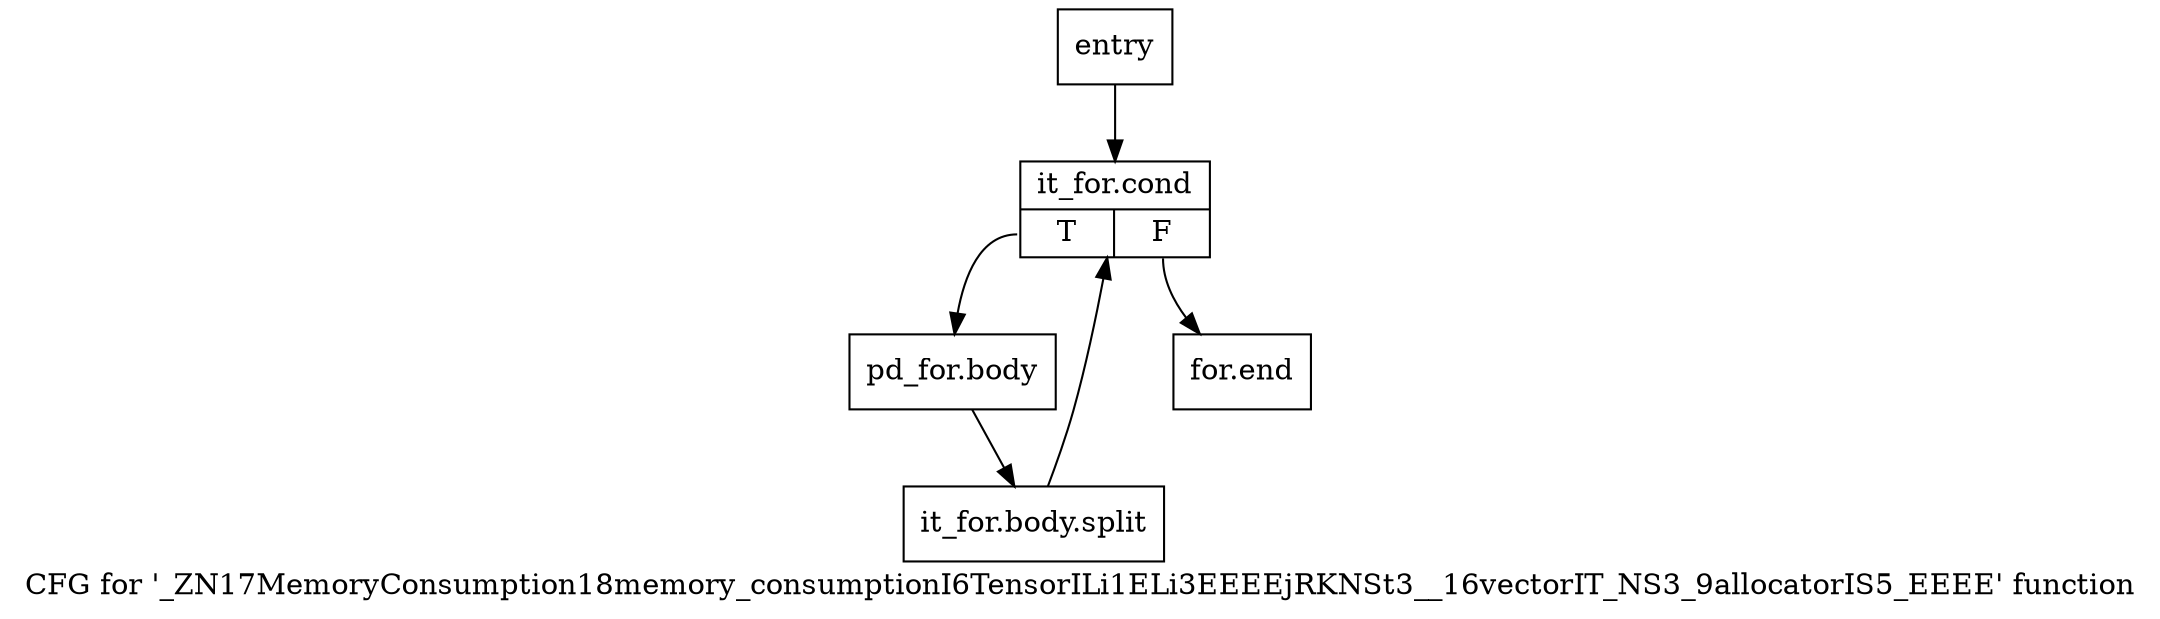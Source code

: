 digraph "CFG for '_ZN17MemoryConsumption18memory_consumptionI6TensorILi1ELi3EEEEjRKNSt3__16vectorIT_NS3_9allocatorIS5_EEEE' function" {
	label="CFG for '_ZN17MemoryConsumption18memory_consumptionI6TensorILi1ELi3EEEEjRKNSt3__16vectorIT_NS3_9allocatorIS5_EEEE' function";

	Node0x54b3330 [shape=record,label="{entry}"];
	Node0x54b3330 -> Node0x54b3380;
	Node0x54b3380 [shape=record,label="{it_for.cond|{<s0>T|<s1>F}}"];
	Node0x54b3380:s0 -> Node0x54b33d0;
	Node0x54b3380:s1 -> Node0x54b3420;
	Node0x54b33d0 [shape=record,label="{pd_for.body}"];
	Node0x54b33d0 -> Node0xa8081c0;
	Node0xa8081c0 [shape=record,label="{it_for.body.split}"];
	Node0xa8081c0 -> Node0x54b3380;
	Node0x54b3420 [shape=record,label="{for.end}"];
}
